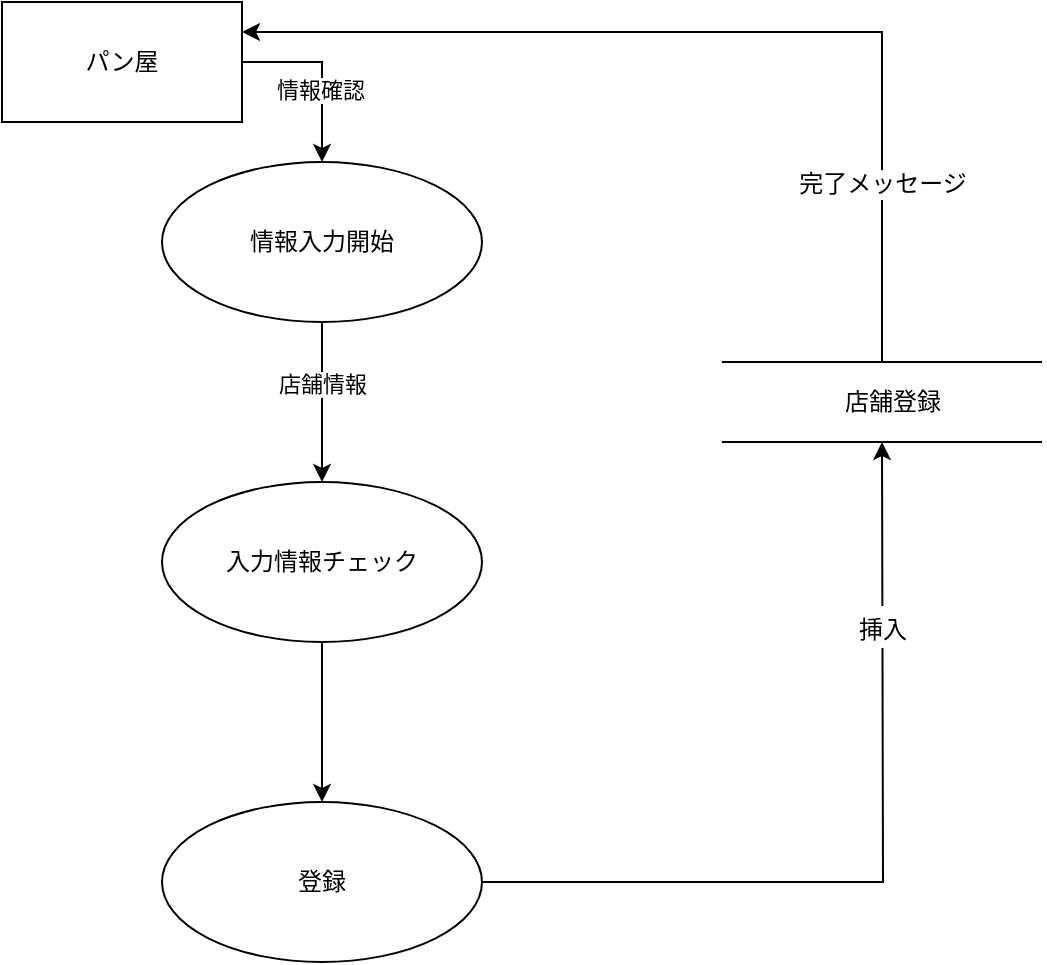 <mxfile version="16.5.6" type="github">
  <diagram id="C5RBs43oDa-KdzZeNtuy" name="Page-1">
    <mxGraphModel dx="1038" dy="579" grid="1" gridSize="10" guides="1" tooltips="1" connect="1" arrows="1" fold="1" page="1" pageScale="1" pageWidth="827" pageHeight="1169" math="0" shadow="0">
      <root>
        <mxCell id="WIyWlLk6GJQsqaUBKTNV-0" />
        <mxCell id="WIyWlLk6GJQsqaUBKTNV-1" parent="WIyWlLk6GJQsqaUBKTNV-0" />
        <mxCell id="1Dhgc0LDKFAmTWi2APx2-13" style="edgeStyle=orthogonalEdgeStyle;rounded=0;orthogonalLoop=1;jettySize=auto;html=1;exitX=1;exitY=0.5;exitDx=0;exitDy=0;entryX=0.5;entryY=0;entryDx=0;entryDy=0;" edge="1" parent="WIyWlLk6GJQsqaUBKTNV-1" source="1Dhgc0LDKFAmTWi2APx2-0" target="1Dhgc0LDKFAmTWi2APx2-1">
          <mxGeometry relative="1" as="geometry" />
        </mxCell>
        <mxCell id="1Dhgc0LDKFAmTWi2APx2-14" value="情報確認" style="edgeLabel;html=1;align=center;verticalAlign=middle;resizable=0;points=[];" vertex="1" connectable="0" parent="1Dhgc0LDKFAmTWi2APx2-13">
          <mxGeometry x="0.204" y="-1" relative="1" as="geometry">
            <mxPoint as="offset" />
          </mxGeometry>
        </mxCell>
        <mxCell id="1Dhgc0LDKFAmTWi2APx2-0" value="パン屋" style="rounded=0;whiteSpace=wrap;html=1;" vertex="1" parent="WIyWlLk6GJQsqaUBKTNV-1">
          <mxGeometry x="80" y="80" width="120" height="60" as="geometry" />
        </mxCell>
        <mxCell id="1Dhgc0LDKFAmTWi2APx2-7" style="edgeStyle=orthogonalEdgeStyle;rounded=0;orthogonalLoop=1;jettySize=auto;html=1;exitX=0.5;exitY=1;exitDx=0;exitDy=0;entryX=0.5;entryY=0;entryDx=0;entryDy=0;" edge="1" parent="WIyWlLk6GJQsqaUBKTNV-1" source="1Dhgc0LDKFAmTWi2APx2-1" target="1Dhgc0LDKFAmTWi2APx2-2">
          <mxGeometry relative="1" as="geometry" />
        </mxCell>
        <mxCell id="1Dhgc0LDKFAmTWi2APx2-8" value="店舗情報" style="edgeLabel;html=1;align=center;verticalAlign=middle;resizable=0;points=[];" vertex="1" connectable="0" parent="1Dhgc0LDKFAmTWi2APx2-7">
          <mxGeometry x="-0.227" relative="1" as="geometry">
            <mxPoint as="offset" />
          </mxGeometry>
        </mxCell>
        <mxCell id="1Dhgc0LDKFAmTWi2APx2-1" value="情報入力開始" style="ellipse;whiteSpace=wrap;html=1;" vertex="1" parent="WIyWlLk6GJQsqaUBKTNV-1">
          <mxGeometry x="160" y="160" width="160" height="80" as="geometry" />
        </mxCell>
        <mxCell id="1Dhgc0LDKFAmTWi2APx2-9" style="edgeStyle=orthogonalEdgeStyle;rounded=0;orthogonalLoop=1;jettySize=auto;html=1;exitX=0.5;exitY=1;exitDx=0;exitDy=0;entryX=0.5;entryY=0;entryDx=0;entryDy=0;" edge="1" parent="WIyWlLk6GJQsqaUBKTNV-1" source="1Dhgc0LDKFAmTWi2APx2-2" target="1Dhgc0LDKFAmTWi2APx2-3">
          <mxGeometry relative="1" as="geometry" />
        </mxCell>
        <mxCell id="1Dhgc0LDKFAmTWi2APx2-2" value="入力情報チェック" style="ellipse;whiteSpace=wrap;html=1;" vertex="1" parent="WIyWlLk6GJQsqaUBKTNV-1">
          <mxGeometry x="160" y="320" width="160" height="80" as="geometry" />
        </mxCell>
        <mxCell id="1Dhgc0LDKFAmTWi2APx2-18" style="edgeStyle=orthogonalEdgeStyle;rounded=0;orthogonalLoop=1;jettySize=auto;html=1;exitX=1;exitY=0.5;exitDx=0;exitDy=0;fontSize=18;" edge="1" parent="WIyWlLk6GJQsqaUBKTNV-1" source="1Dhgc0LDKFAmTWi2APx2-3">
          <mxGeometry relative="1" as="geometry">
            <mxPoint x="520" y="300" as="targetPoint" />
          </mxGeometry>
        </mxCell>
        <mxCell id="1Dhgc0LDKFAmTWi2APx2-19" value="&lt;span style=&quot;font-size: 12px&quot;&gt;挿入&lt;/span&gt;" style="edgeLabel;html=1;align=center;verticalAlign=middle;resizable=0;points=[];fontSize=18;" vertex="1" connectable="0" parent="1Dhgc0LDKFAmTWi2APx2-18">
          <mxGeometry x="0.565" relative="1" as="geometry">
            <mxPoint as="offset" />
          </mxGeometry>
        </mxCell>
        <mxCell id="1Dhgc0LDKFAmTWi2APx2-3" value="登録" style="ellipse;whiteSpace=wrap;html=1;" vertex="1" parent="WIyWlLk6GJQsqaUBKTNV-1">
          <mxGeometry x="160" y="480" width="160" height="80" as="geometry" />
        </mxCell>
        <mxCell id="1Dhgc0LDKFAmTWi2APx2-15" value="" style="endArrow=none;html=1;rounded=0;" edge="1" parent="WIyWlLk6GJQsqaUBKTNV-1">
          <mxGeometry width="50" height="50" relative="1" as="geometry">
            <mxPoint x="440" y="260" as="sourcePoint" />
            <mxPoint x="600" y="260" as="targetPoint" />
            <Array as="points">
              <mxPoint x="520" y="260" />
            </Array>
          </mxGeometry>
        </mxCell>
        <mxCell id="1Dhgc0LDKFAmTWi2APx2-16" value="" style="endArrow=none;html=1;rounded=0;" edge="1" parent="WIyWlLk6GJQsqaUBKTNV-1">
          <mxGeometry width="50" height="50" relative="1" as="geometry">
            <mxPoint x="440" y="300" as="sourcePoint" />
            <mxPoint x="600" y="300" as="targetPoint" />
          </mxGeometry>
        </mxCell>
        <mxCell id="1Dhgc0LDKFAmTWi2APx2-17" value="&lt;font style=&quot;font-size: 12px&quot;&gt;店舗登録&lt;/font&gt;" style="text;html=1;align=center;verticalAlign=middle;resizable=0;points=[];autosize=1;strokeColor=none;fillColor=none;" vertex="1" parent="WIyWlLk6GJQsqaUBKTNV-1">
          <mxGeometry x="495" y="270" width="60" height="20" as="geometry" />
        </mxCell>
        <mxCell id="1Dhgc0LDKFAmTWi2APx2-20" value="" style="endArrow=classic;html=1;rounded=0;fontSize=12;entryX=1;entryY=0.25;entryDx=0;entryDy=0;" edge="1" parent="WIyWlLk6GJQsqaUBKTNV-1" target="1Dhgc0LDKFAmTWi2APx2-0">
          <mxGeometry width="50" height="50" relative="1" as="geometry">
            <mxPoint x="520" y="260" as="sourcePoint" />
            <mxPoint x="520" y="260" as="targetPoint" />
            <Array as="points">
              <mxPoint x="520" y="95" />
            </Array>
          </mxGeometry>
        </mxCell>
        <mxCell id="1Dhgc0LDKFAmTWi2APx2-21" value="完了メッセージ" style="edgeLabel;html=1;align=center;verticalAlign=middle;resizable=0;points=[];fontSize=12;" vertex="1" connectable="0" parent="1Dhgc0LDKFAmTWi2APx2-20">
          <mxGeometry x="-0.634" relative="1" as="geometry">
            <mxPoint as="offset" />
          </mxGeometry>
        </mxCell>
      </root>
    </mxGraphModel>
  </diagram>
</mxfile>
